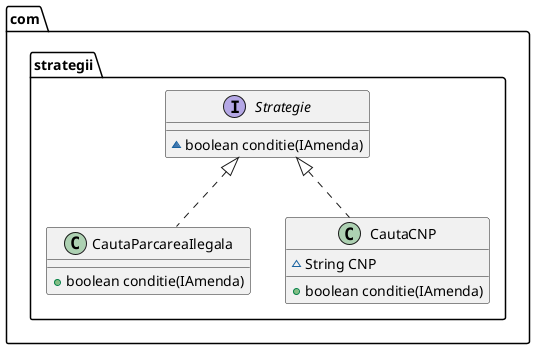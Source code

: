@startuml
class com.strategii.CautaParcareaIlegala {
+ boolean conditie(IAmenda)
}
class com.strategii.CautaCNP {
~ String CNP
+ boolean conditie(IAmenda)
}
interface com.strategii.Strategie {
~ boolean conditie(IAmenda)
}


com.strategii.Strategie <|.. com.strategii.CautaParcareaIlegala
com.strategii.Strategie <|.. com.strategii.CautaCNP
@enduml
